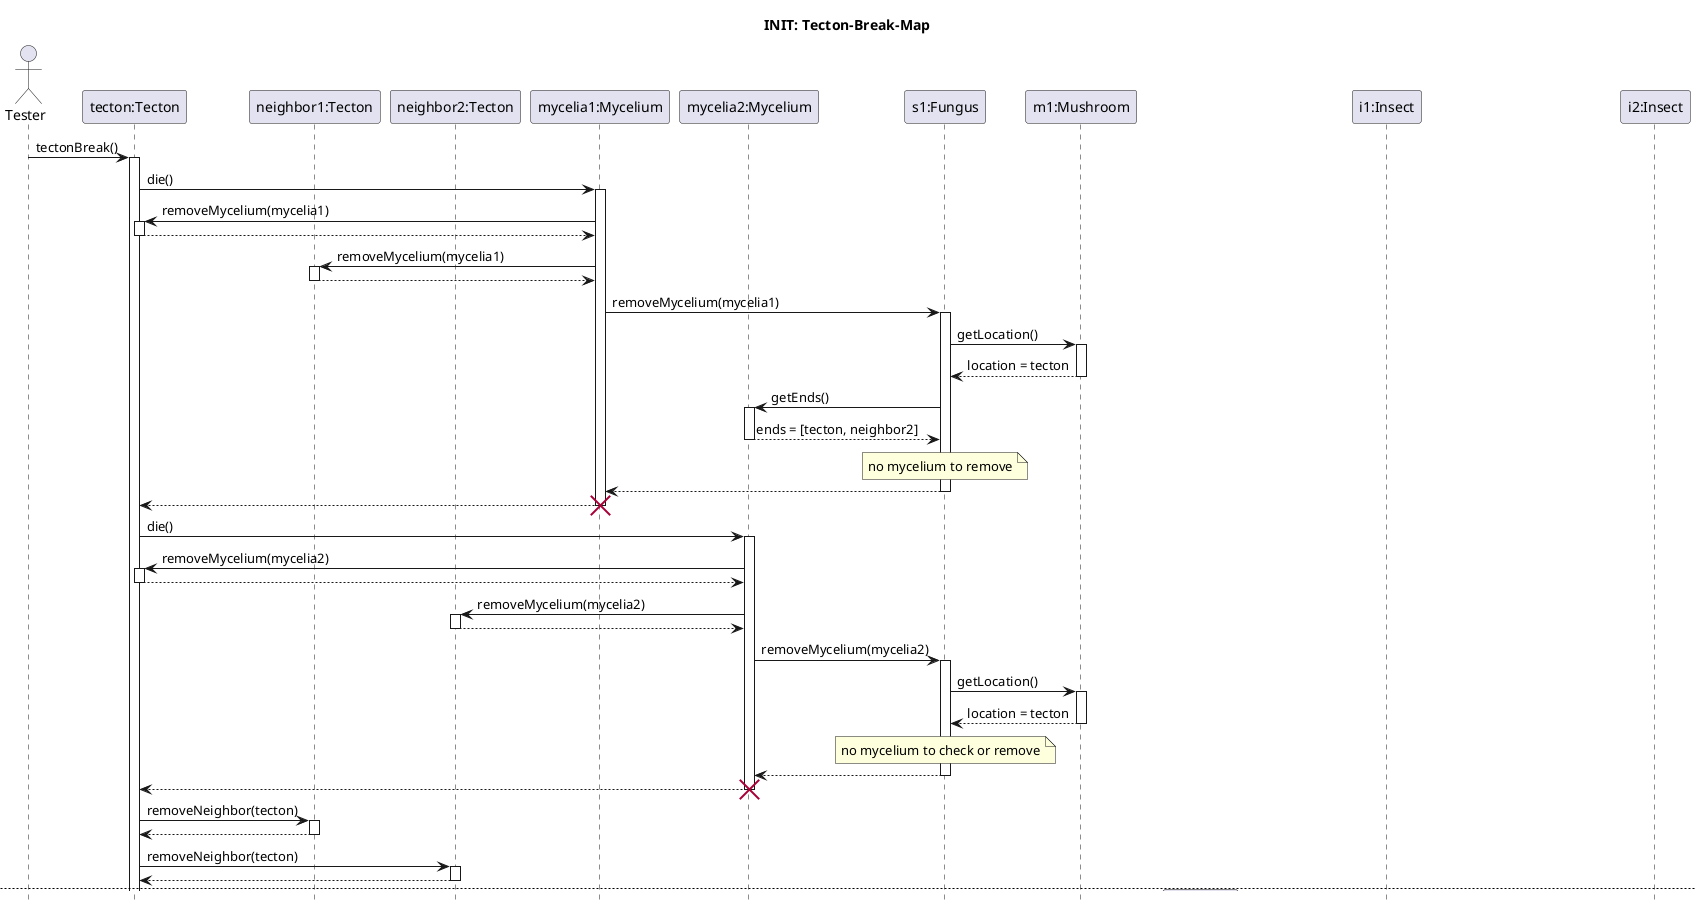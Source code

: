 @startuml Tecton/tecton-break-seq
hide footbox

title INIT: Tecton-Break-Map

actor Tester
participant "tecton:Tecton" as Dying
participant "neighbor1:Tecton" as neighbor1
participant "neighbor2:Tecton" as neighbor2
participant "mycelia1:Mycelium" as mycelia1
participant "mycelia2:Mycelium" as mycelia2

participant "s1:Fungus" as s1

Tester -> Dying : tectonBreak()
activate Dying

    participant "m1:Mushroom" as mushroom
    

            Dying -> mycelia1 : die()

                activate mycelia1
                mycelia1 -> Dying : removeMycelium(mycelia1)
                activate Dying
                return
                mycelia1 -> neighbor1 : removeMycelium(mycelia1)
                activate neighbor1
                return
                mycelia1 -> s1 : removeMycelium(mycelia1)
                activate s1
                s1 -> mushroom : getLocation()
                activate mushroom
                return location = tecton
                s1 -> mycelia2 : getEnds()
                activate mycelia2
                return ends = [tecton, neighbor2]

                note over s1 : no mycelium to remove
                return

            return
            destroy mycelia1

            Dying -> mycelia2 : die()
            activate mycelia2
                mycelia2 -> Dying : removeMycelium(mycelia2)
                activate Dying
                return
                mycelia2 -> neighbor2 : removeMycelium(mycelia2)
                activate neighbor2
                return
                mycelia2 -> s1 : removeMycelium(mycelia2)
                activate s1
                s1 -> mushroom : getLocation()
                activate mushroom
                return location = tecton

                note over s1 : no mycelium to check or remove
                return
            return
            destroy mycelia2

    Dying -> neighbor1 : removeNeighbor(tecton)
    activate neighbor1
    return

    Dying -> neighbor2 : removeNeighbor(tecton)
    activate neighbor2
    return


newpage
    create "t1:Tecton" as New1
    Dying -> New1 : newMe()
    activate New1
    return
    Dying -> New1 : fillWithStuff([s1], m1, [i1], [neighbor1, t2])
    activate New1

            participant "i1:Insect" as insect1

            New1 -> insect1 : setLocation(t1)
            activate insect1
            return

            New1 -> mushroom : setLocation(t1)
            activate mushroom
            return

            New1 -> neighbor1 : addNeighbor(t1)
            activate neighbor1
            return

            New1 -> New1 : addNeighbor(neighbor1)
            activate New1
            return

    return

    create "t2:Tecton" as New2
    Dying -> New2 : newMe()
    activate New2
    return

    Dying -> New2 : fillWithStuff([s2], null, [i2], [neighbor2, t1])
    activate New2

            participant "i2:Insect" as insect2

            New2 -> insect2 : setLocation(t2)
            activate insect2
            return

            New2 -> neighbor2 : addNeighbor(t2)
            activate neighbor2
            return

            New2 -> New2 : addNeighbor(neighbor2)
            activate New2
            return

    return

return
destroy Dying

@enduml